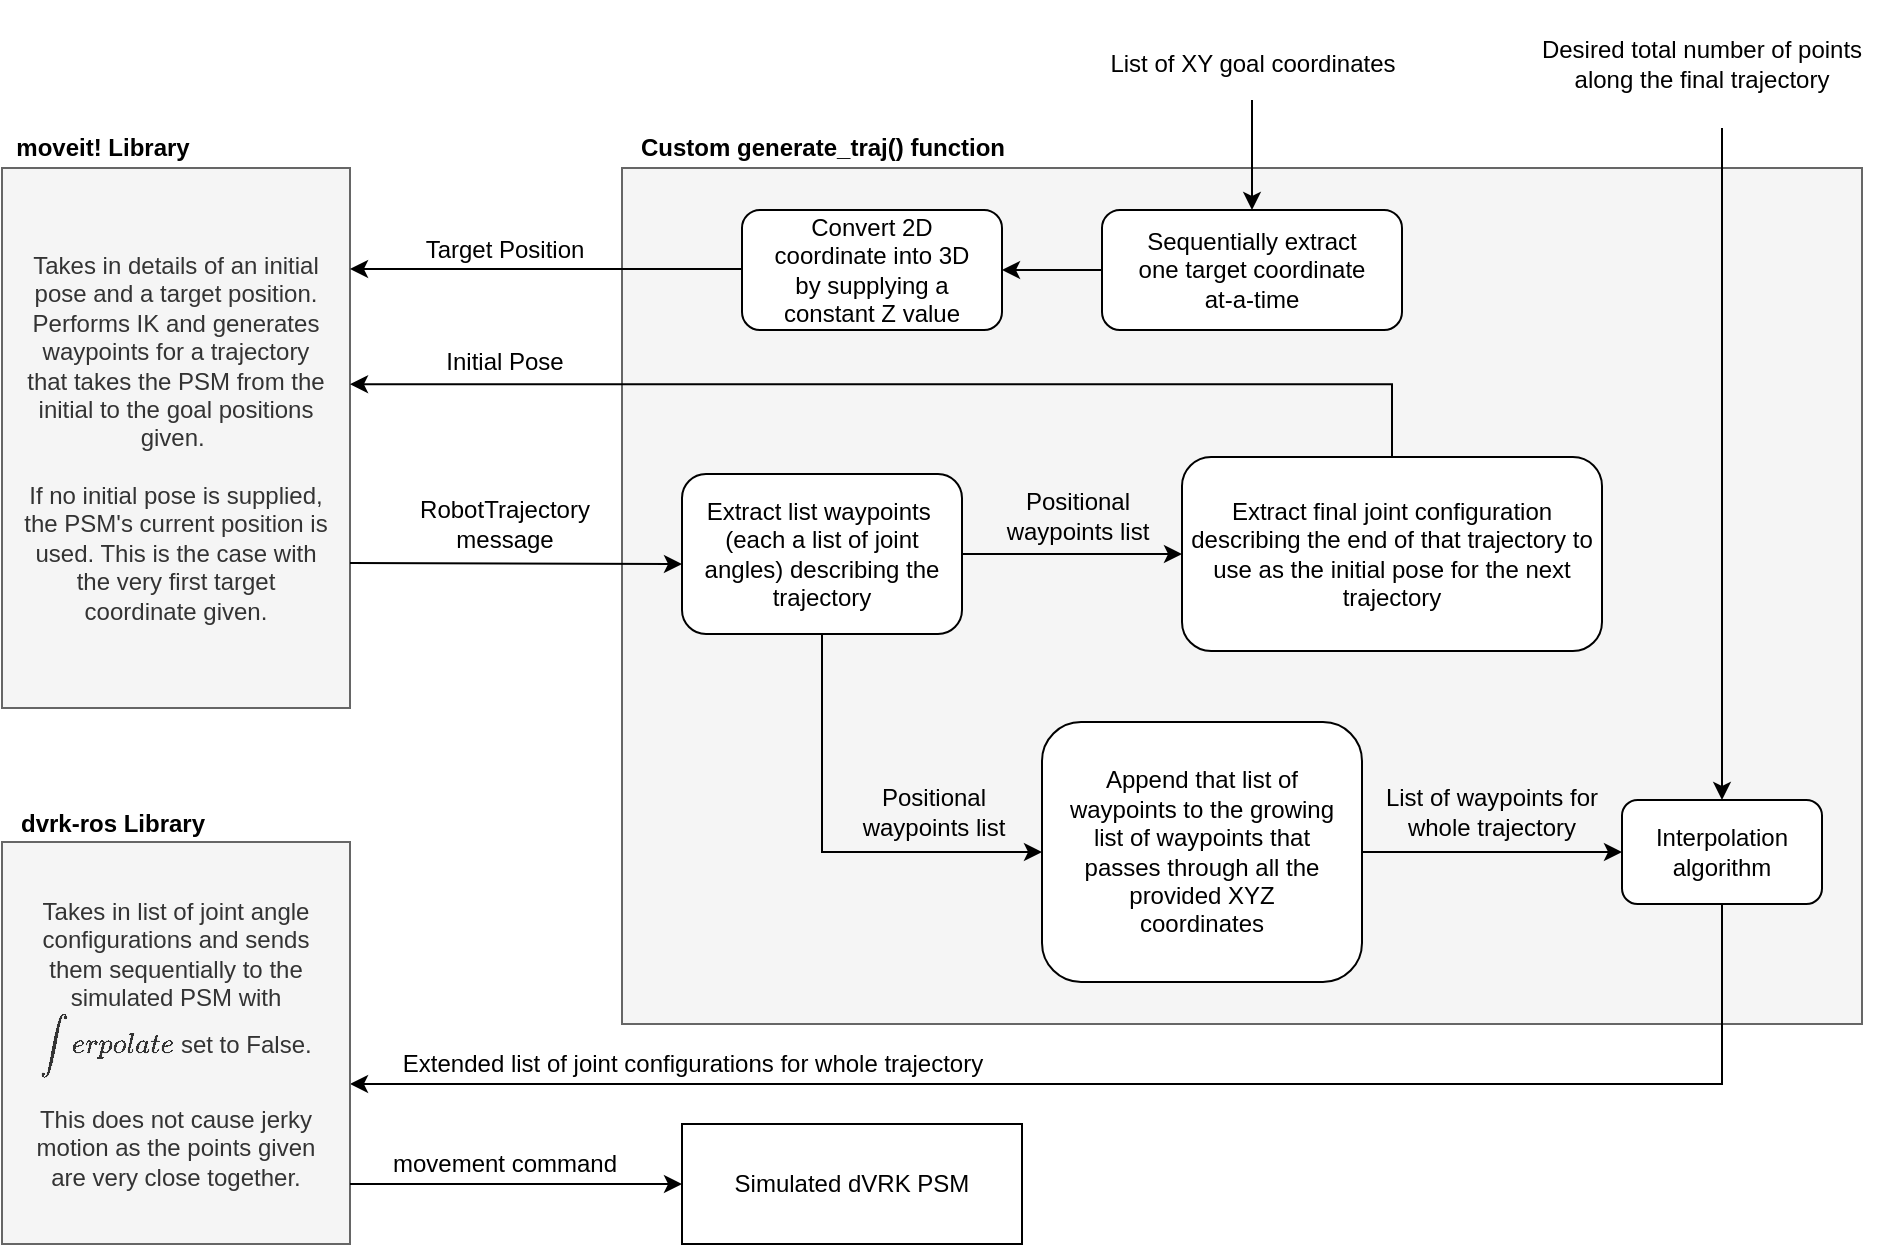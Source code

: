 <mxfile version="14.5.3" type="device"><diagram id="Nze-heTBVwMBejoyFSkU" name="Page-1"><mxGraphModel dx="1186" dy="697" grid="1" gridSize="10" guides="1" tooltips="1" connect="1" arrows="1" fold="1" page="1" pageScale="1" pageWidth="850" pageHeight="1100" math="0" shadow="0"><root><mxCell id="0"/><mxCell id="1" parent="0"/><mxCell id="r3Rwdftg2Hr0dhxS-A0e-35" value="" style="rounded=0;whiteSpace=wrap;html=1;fillColor=#f5f5f5;strokeColor=#666666;fontColor=#333333;" vertex="1" parent="1"><mxGeometry x="350" y="182" width="620" height="428" as="geometry"/></mxCell><mxCell id="r3Rwdftg2Hr0dhxS-A0e-2" value="Takes in details of an initial pose and a target position. Performs IK and generates waypoints for a trajectory that takes the PSM from the initial to the goal positions given.&amp;nbsp;&lt;br&gt;&lt;br&gt;If no initial pose is supplied, the PSM's current position is used. This is the case with the very first target coordinate given." style="rounded=0;whiteSpace=wrap;html=1;spacingLeft=10;spacingRight=10;fillColor=#f5f5f5;strokeColor=#666666;fontColor=#333333;" vertex="1" parent="1"><mxGeometry x="40" y="182" width="174" height="270" as="geometry"/></mxCell><mxCell id="r3Rwdftg2Hr0dhxS-A0e-29" style="edgeStyle=orthogonalEdgeStyle;rounded=0;orthogonalLoop=1;jettySize=auto;html=1;" edge="1" parent="1" source="r3Rwdftg2Hr0dhxS-A0e-6" target="r3Rwdftg2Hr0dhxS-A0e-28"><mxGeometry relative="1" as="geometry"/></mxCell><mxCell id="r3Rwdftg2Hr0dhxS-A0e-6" value="Sequentially extract one target coordinate at-a-time" style="rounded=1;whiteSpace=wrap;html=1;spacingLeft=10;spacingRight=10;" vertex="1" parent="1"><mxGeometry x="590" y="203" width="150" height="60" as="geometry"/></mxCell><mxCell id="r3Rwdftg2Hr0dhxS-A0e-9" value="Target Position" style="text;html=1;align=center;verticalAlign=middle;resizable=0;points=[];autosize=1;" vertex="1" parent="1"><mxGeometry x="246" y="213" width="90" height="20" as="geometry"/></mxCell><mxCell id="r3Rwdftg2Hr0dhxS-A0e-10" value="" style="endArrow=classic;html=1;exitX=1;exitY=0.75;exitDx=0;exitDy=0;" edge="1" parent="1"><mxGeometry width="50" height="50" relative="1" as="geometry"><mxPoint x="214" y="379.5" as="sourcePoint"/><mxPoint x="380" y="380" as="targetPoint"/></mxGeometry></mxCell><mxCell id="r3Rwdftg2Hr0dhxS-A0e-11" value="RobotTrajectory &lt;br&gt;message" style="text;html=1;align=center;verticalAlign=middle;resizable=0;points=[];autosize=1;" vertex="1" parent="1"><mxGeometry x="241" y="345" width="100" height="30" as="geometry"/></mxCell><mxCell id="r3Rwdftg2Hr0dhxS-A0e-21" style="edgeStyle=orthogonalEdgeStyle;rounded=0;orthogonalLoop=1;jettySize=auto;html=1;exitX=1;exitY=0.5;exitDx=0;exitDy=0;entryX=0;entryY=0.5;entryDx=0;entryDy=0;" edge="1" parent="1" source="r3Rwdftg2Hr0dhxS-A0e-12" target="r3Rwdftg2Hr0dhxS-A0e-16"><mxGeometry relative="1" as="geometry"/></mxCell><mxCell id="r3Rwdftg2Hr0dhxS-A0e-39" style="edgeStyle=orthogonalEdgeStyle;rounded=0;orthogonalLoop=1;jettySize=auto;html=1;entryX=0;entryY=0.5;entryDx=0;entryDy=0;" edge="1" parent="1" source="r3Rwdftg2Hr0dhxS-A0e-12" target="r3Rwdftg2Hr0dhxS-A0e-18"><mxGeometry relative="1" as="geometry"><Array as="points"><mxPoint x="450" y="524"/></Array></mxGeometry></mxCell><mxCell id="r3Rwdftg2Hr0dhxS-A0e-12" value="Extract list waypoints&amp;nbsp; (each a list of joint angles) describing the trajectory" style="rounded=1;whiteSpace=wrap;html=1;" vertex="1" parent="1"><mxGeometry x="380" y="335" width="140" height="80" as="geometry"/></mxCell><mxCell id="r3Rwdftg2Hr0dhxS-A0e-14" value="Initial Pose" style="text;html=1;align=center;verticalAlign=middle;resizable=0;points=[];autosize=1;" vertex="1" parent="1"><mxGeometry x="256" y="269" width="70" height="20" as="geometry"/></mxCell><mxCell id="r3Rwdftg2Hr0dhxS-A0e-22" style="edgeStyle=orthogonalEdgeStyle;rounded=0;orthogonalLoop=1;jettySize=auto;html=1;entryX=1;entryY=0.419;entryDx=0;entryDy=0;entryPerimeter=0;" edge="1" parent="1" source="r3Rwdftg2Hr0dhxS-A0e-16"><mxGeometry relative="1" as="geometry"><mxPoint x="214" y="290.13" as="targetPoint"/><Array as="points"><mxPoint x="735" y="290"/></Array></mxGeometry></mxCell><mxCell id="r3Rwdftg2Hr0dhxS-A0e-16" value="Extract final joint configuration describing the end of that trajectory to use as the initial pose for the next trajectory" style="rounded=1;whiteSpace=wrap;html=1;" vertex="1" parent="1"><mxGeometry x="630" y="326.5" width="210" height="97" as="geometry"/></mxCell><mxCell id="r3Rwdftg2Hr0dhxS-A0e-40" style="edgeStyle=orthogonalEdgeStyle;rounded=0;orthogonalLoop=1;jettySize=auto;html=1;" edge="1" parent="1" source="r3Rwdftg2Hr0dhxS-A0e-18" target="r3Rwdftg2Hr0dhxS-A0e-32"><mxGeometry relative="1" as="geometry"/></mxCell><mxCell id="r3Rwdftg2Hr0dhxS-A0e-18" value="Append that list of waypoints to the growing list of waypoints that passes through all the provided XYZ coordinates" style="rounded=1;whiteSpace=wrap;html=1;spacingLeft=10;spacingRight=10;" vertex="1" parent="1"><mxGeometry x="560" y="459" width="160" height="130" as="geometry"/></mxCell><mxCell id="r3Rwdftg2Hr0dhxS-A0e-19" value="moveit! Library" style="text;html=1;align=center;verticalAlign=middle;resizable=0;points=[];autosize=1;fontStyle=1" vertex="1" parent="1"><mxGeometry x="40" y="162" width="100" height="20" as="geometry"/></mxCell><mxCell id="r3Rwdftg2Hr0dhxS-A0e-23" value="Positional waypoints list" style="text;html=1;strokeColor=none;fillColor=none;align=center;verticalAlign=middle;whiteSpace=wrap;rounded=0;" vertex="1" parent="1"><mxGeometry x="461" y="488" width="90" height="32" as="geometry"/></mxCell><mxCell id="r3Rwdftg2Hr0dhxS-A0e-24" value="Positional waypoints list" style="text;html=1;strokeColor=none;fillColor=none;align=center;verticalAlign=middle;whiteSpace=wrap;rounded=0;" vertex="1" parent="1"><mxGeometry x="533" y="346" width="90" height="20" as="geometry"/></mxCell><mxCell id="r3Rwdftg2Hr0dhxS-A0e-27" value="List of waypoints for whole trajectory" style="text;html=1;strokeColor=none;fillColor=none;align=center;verticalAlign=middle;whiteSpace=wrap;rounded=0;" vertex="1" parent="1"><mxGeometry x="730" y="489" width="110" height="30" as="geometry"/></mxCell><mxCell id="r3Rwdftg2Hr0dhxS-A0e-30" style="edgeStyle=orthogonalEdgeStyle;rounded=0;orthogonalLoop=1;jettySize=auto;html=1;entryX=1;entryY=0.25;entryDx=0;entryDy=0;" edge="1" parent="1" source="r3Rwdftg2Hr0dhxS-A0e-28"><mxGeometry relative="1" as="geometry"><mxPoint x="214" y="232.5" as="targetPoint"/></mxGeometry></mxCell><mxCell id="r3Rwdftg2Hr0dhxS-A0e-28" value="Convert 2D coordinate into 3D by supplying a constant Z value" style="rounded=1;whiteSpace=wrap;html=1;spacingLeft=10;spacingRight=10;" vertex="1" parent="1"><mxGeometry x="410" y="203" width="130" height="60" as="geometry"/></mxCell><mxCell id="r3Rwdftg2Hr0dhxS-A0e-55" style="edgeStyle=orthogonalEdgeStyle;rounded=0;orthogonalLoop=1;jettySize=auto;html=1;entryX=1;entryY=0.602;entryDx=0;entryDy=0;entryPerimeter=0;" edge="1" parent="1" source="r3Rwdftg2Hr0dhxS-A0e-32" target="r3Rwdftg2Hr0dhxS-A0e-50"><mxGeometry relative="1" as="geometry"><Array as="points"><mxPoint x="900" y="640"/></Array></mxGeometry></mxCell><mxCell id="r3Rwdftg2Hr0dhxS-A0e-32" value="Interpolation algorithm" style="rounded=1;whiteSpace=wrap;html=1;" vertex="1" parent="1"><mxGeometry x="850" y="498" width="100" height="52" as="geometry"/></mxCell><mxCell id="r3Rwdftg2Hr0dhxS-A0e-38" style="edgeStyle=orthogonalEdgeStyle;rounded=0;orthogonalLoop=1;jettySize=auto;html=1;entryX=0.5;entryY=0;entryDx=0;entryDy=0;" edge="1" parent="1" source="r3Rwdftg2Hr0dhxS-A0e-37" target="r3Rwdftg2Hr0dhxS-A0e-32"><mxGeometry relative="1" as="geometry"><Array as="points"><mxPoint x="900" y="170"/><mxPoint x="900" y="170"/></Array></mxGeometry></mxCell><mxCell id="r3Rwdftg2Hr0dhxS-A0e-37" value="&lt;span&gt;Desired total number of points along the final trajectory&lt;/span&gt;" style="text;html=1;strokeColor=none;fillColor=none;align=center;verticalAlign=middle;whiteSpace=wrap;rounded=0;" vertex="1" parent="1"><mxGeometry x="800" y="98" width="180" height="64" as="geometry"/></mxCell><mxCell id="r3Rwdftg2Hr0dhxS-A0e-44" style="edgeStyle=orthogonalEdgeStyle;rounded=0;orthogonalLoop=1;jettySize=auto;html=1;" edge="1" parent="1" source="r3Rwdftg2Hr0dhxS-A0e-43" target="r3Rwdftg2Hr0dhxS-A0e-6"><mxGeometry relative="1" as="geometry"/></mxCell><mxCell id="r3Rwdftg2Hr0dhxS-A0e-43" value="&lt;span&gt;List of XY goal coordinates&lt;/span&gt;" style="text;html=1;strokeColor=none;fillColor=none;align=center;verticalAlign=middle;whiteSpace=wrap;rounded=0;" vertex="1" parent="1"><mxGeometry x="585.5" y="112" width="159" height="36" as="geometry"/></mxCell><mxCell id="r3Rwdftg2Hr0dhxS-A0e-50" value="Takes in list of joint angle configurations and sends them sequentially to the simulated PSM with `interpolate` set to False.&lt;br&gt;&lt;br&gt;This does not cause jerky motion as the points given are very close together." style="rounded=0;whiteSpace=wrap;html=1;spacingLeft=10;spacingRight=10;fillColor=#f5f5f5;strokeColor=#666666;fontColor=#333333;" vertex="1" parent="1"><mxGeometry x="40" y="519" width="174" height="201" as="geometry"/></mxCell><mxCell id="r3Rwdftg2Hr0dhxS-A0e-51" value="dvrk-ros Library" style="text;html=1;align=center;verticalAlign=middle;resizable=0;points=[];autosize=1;fontStyle=1" vertex="1" parent="1"><mxGeometry x="40" y="500" width="110" height="20" as="geometry"/></mxCell><mxCell id="r3Rwdftg2Hr0dhxS-A0e-53" value="Custom&amp;nbsp;generate_traj() function" style="text;html=1;align=center;verticalAlign=middle;resizable=0;points=[];autosize=1;fontStyle=1" vertex="1" parent="1"><mxGeometry x="350" y="162" width="200" height="20" as="geometry"/></mxCell><mxCell id="r3Rwdftg2Hr0dhxS-A0e-54" value="Simulated dVRK PSM" style="rounded=0;whiteSpace=wrap;html=1;" vertex="1" parent="1"><mxGeometry x="380" y="660" width="170" height="60" as="geometry"/></mxCell><mxCell id="r3Rwdftg2Hr0dhxS-A0e-56" value="" style="endArrow=classic;html=1;entryX=0;entryY=0.5;entryDx=0;entryDy=0;exitX=1;exitY=0.851;exitDx=0;exitDy=0;exitPerimeter=0;" edge="1" parent="1" source="r3Rwdftg2Hr0dhxS-A0e-50" target="r3Rwdftg2Hr0dhxS-A0e-54"><mxGeometry width="50" height="50" relative="1" as="geometry"><mxPoint x="220" y="690" as="sourcePoint"/><mxPoint x="320" y="730" as="targetPoint"/></mxGeometry></mxCell><mxCell id="r3Rwdftg2Hr0dhxS-A0e-57" value="movement command" style="text;html=1;align=center;verticalAlign=middle;resizable=0;points=[];autosize=1;" vertex="1" parent="1"><mxGeometry x="226" y="670" width="130" height="20" as="geometry"/></mxCell><mxCell id="r3Rwdftg2Hr0dhxS-A0e-58" value="Extended list of joint configurations for whole trajectory" style="text;html=1;align=center;verticalAlign=middle;resizable=0;points=[];autosize=1;" vertex="1" parent="1"><mxGeometry x="230" y="620" width="310" height="20" as="geometry"/></mxCell></root></mxGraphModel></diagram></mxfile>